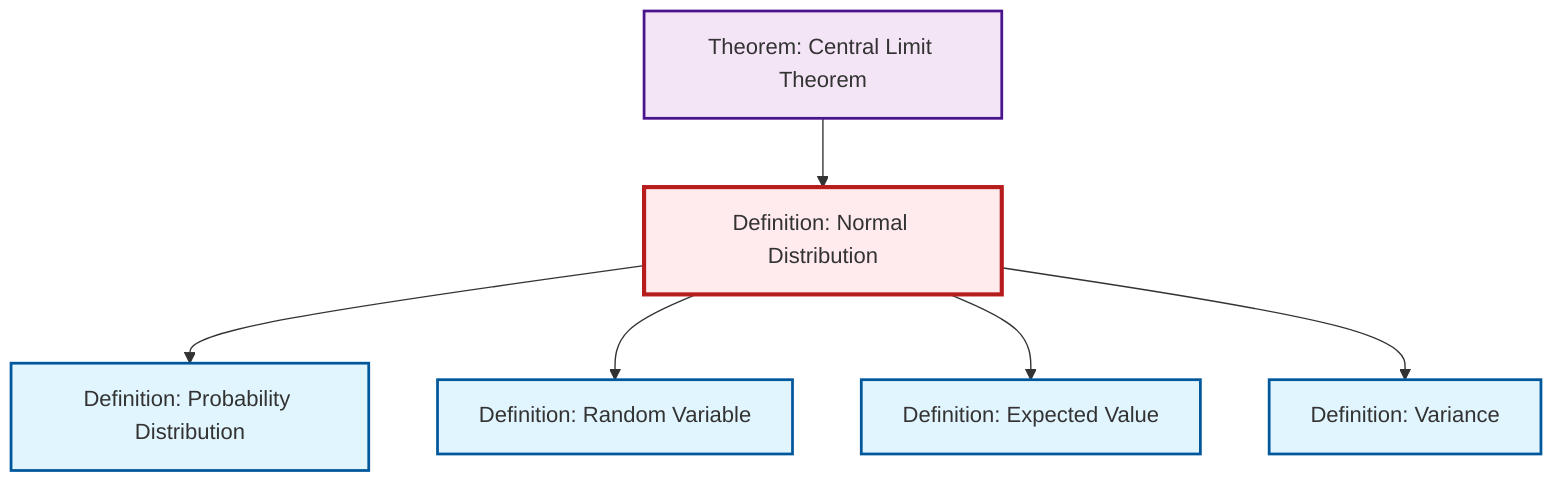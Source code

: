 graph TD
    classDef definition fill:#e1f5fe,stroke:#01579b,stroke-width:2px
    classDef theorem fill:#f3e5f5,stroke:#4a148c,stroke-width:2px
    classDef axiom fill:#fff3e0,stroke:#e65100,stroke-width:2px
    classDef example fill:#e8f5e9,stroke:#1b5e20,stroke-width:2px
    classDef current fill:#ffebee,stroke:#b71c1c,stroke-width:3px
    thm-central-limit["Theorem: Central Limit Theorem"]:::theorem
    def-expectation["Definition: Expected Value"]:::definition
    def-variance["Definition: Variance"]:::definition
    def-normal-distribution["Definition: Normal Distribution"]:::definition
    def-probability-distribution["Definition: Probability Distribution"]:::definition
    def-random-variable["Definition: Random Variable"]:::definition
    thm-central-limit --> def-normal-distribution
    def-normal-distribution --> def-probability-distribution
    def-normal-distribution --> def-random-variable
    def-normal-distribution --> def-expectation
    def-normal-distribution --> def-variance
    class def-normal-distribution current